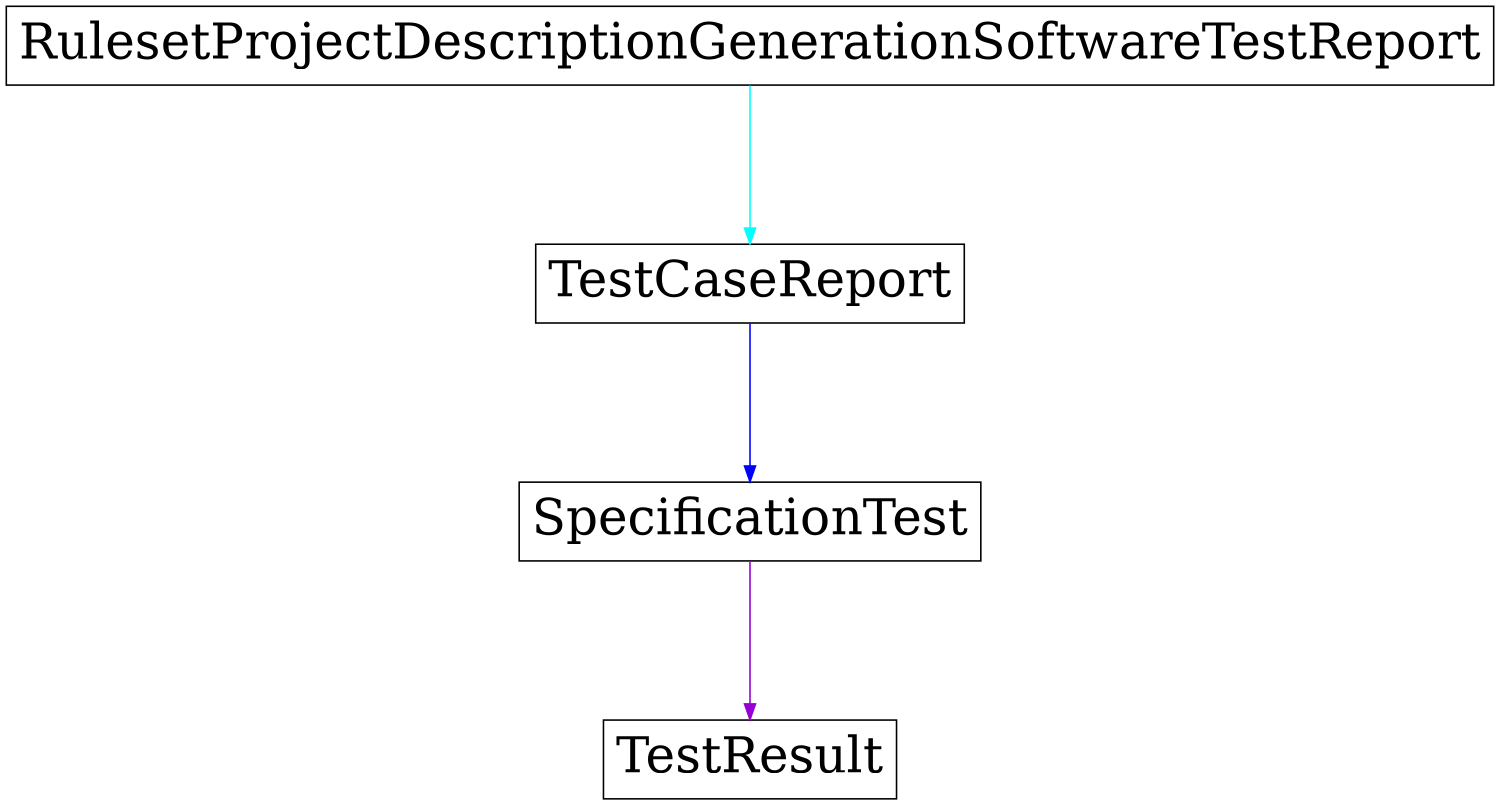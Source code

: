 digraph G {
    size="10, 10";
    ranksep="1.4";
  RulesetProjectDescriptionGenerationSoftwareTestReport -> TestCaseReport [color="cyan"]
  RulesetProjectDescriptionGenerationSoftwareTestReport[fontsize="32" shape="box" height="0.7"]
  TestCaseReport[fontsize="32" shape="box" height="0.7"]
  TestCaseReport -> SpecificationTest [color="blue"]
  SpecificationTest[fontsize="32" shape="box" height="0.7"]
  SpecificationTest -> TestResult [color="darkviolet"]
  TestResult[fontsize="32" shape="box" height="0.7"]
}
